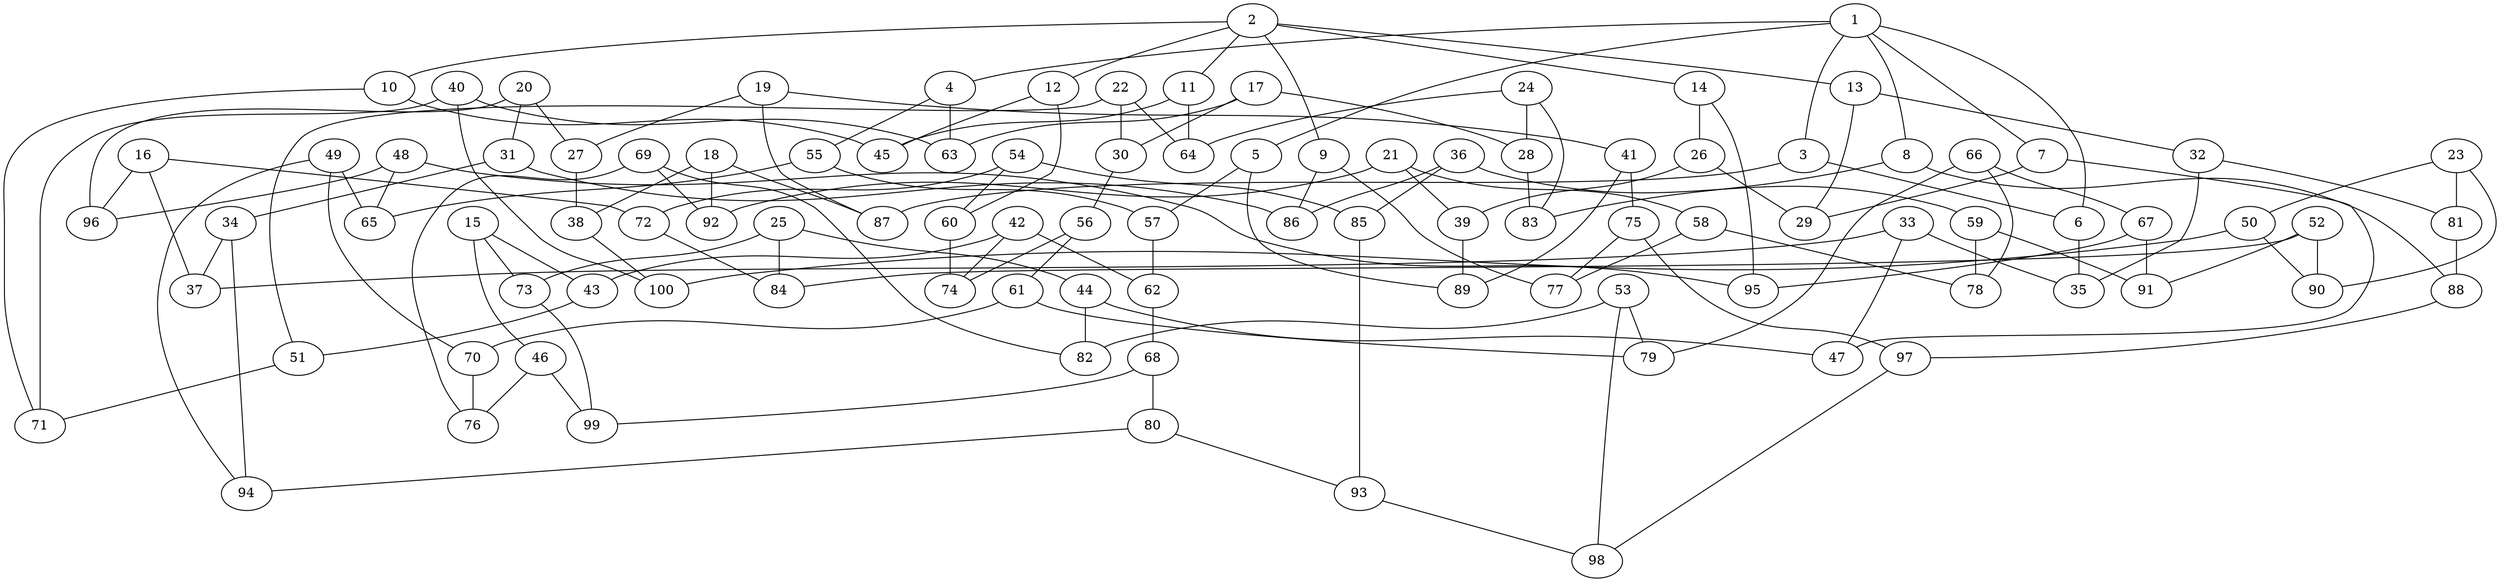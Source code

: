 graph G {
48 -- 95;
48 -- 96;
49 -- 65;
32 -- 81;
25 -- 44;
49 -- 70;
16 -- 72;
73 -- 99;
24 -- 83;
40 -- 100;
42 -- 43;
66 -- 67;
41 -- 75;
26 -- 29;
34 -- 37;
2 -- 9;
2 -- 10;
2 -- 11;
2 -- 12;
2 -- 13;
8 -- 83;
2 -- 14;
66 -- 78;
26 -- 39;
49 -- 94;
66 -- 79;
17 -- 63;
8 -- 88;
16 -- 96;
25 -- 73;
41 -- 89;
58 -- 77;
18 -- 38;
42 -- 62;
58 -- 78;
25 -- 84;
42 -- 74;
75 -- 77;
3 -- 6;
10 -- 45;
9 -- 77;
19 -- 27;
43 -- 51;
50 -- 90;
27 -- 38;
9 -- 86;
50 -- 100;
59 -- 78;
51 -- 71;
19 -- 41;
75 -- 97;
67 -- 91;
34 -- 94;
67 -- 95;
10 -- 71;
59 -- 91;
11 -- 45;
44 -- 47;
18 -- 87;
20 -- 27;
18 -- 92;
20 -- 31;
68 -- 80;
60 -- 74;
11 -- 64;
36 -- 59;
68 -- 99;
52 -- 84;
12 -- 45;
19 -- 87;
93 -- 98;
44 -- 82;
52 -- 90;
52 -- 91;
69 -- 76;
85 -- 93;
61 -- 70;
69 -- 82;
12 -- 60;
13 -- 29;
36 -- 85;
21 -- 39;
36 -- 86;
61 -- 79;
4 -- 55;
13 -- 32;
3 -- 87;
28 -- 83;
69 -- 92;
53 -- 79;
4 -- 63;
53 -- 82;
21 -- 58;
54 -- 60;
62 -- 68;
70 -- 76;
22 -- 30;
14 -- 26;
20 -- 96;
53 -- 98;
54 -- 72;
5 -- 57;
30 -- 56;
6 -- 35;
22 -- 51;
46 -- 76;
54 -- 85;
55 -- 57;
31 -- 34;
21 -- 92;
22 -- 64;
55 -- 65;
5 -- 89;
46 -- 99;
7 -- 29;
23 -- 50;
15 -- 43;
38 -- 100;
15 -- 46;
32 -- 35;
24 -- 28;
56 -- 61;
7 -- 47;
88 -- 97;
72 -- 84;
80 -- 93;
80 -- 94;
14 -- 95;
48 -- 65;
39 -- 89;
56 -- 74;
16 -- 37;
31 -- 86;
40 -- 63;
15 -- 73;
23 -- 81;
40 -- 71;
97 -- 98;
1 -- 3;
33 -- 35;
1 -- 4;
23 -- 90;
1 -- 5;
33 -- 37;
1 -- 6;
57 -- 62;
1 -- 7;
1 -- 8;
81 -- 88;
24 -- 64;
17 -- 28;
17 -- 30;
33 -- 47;
}
